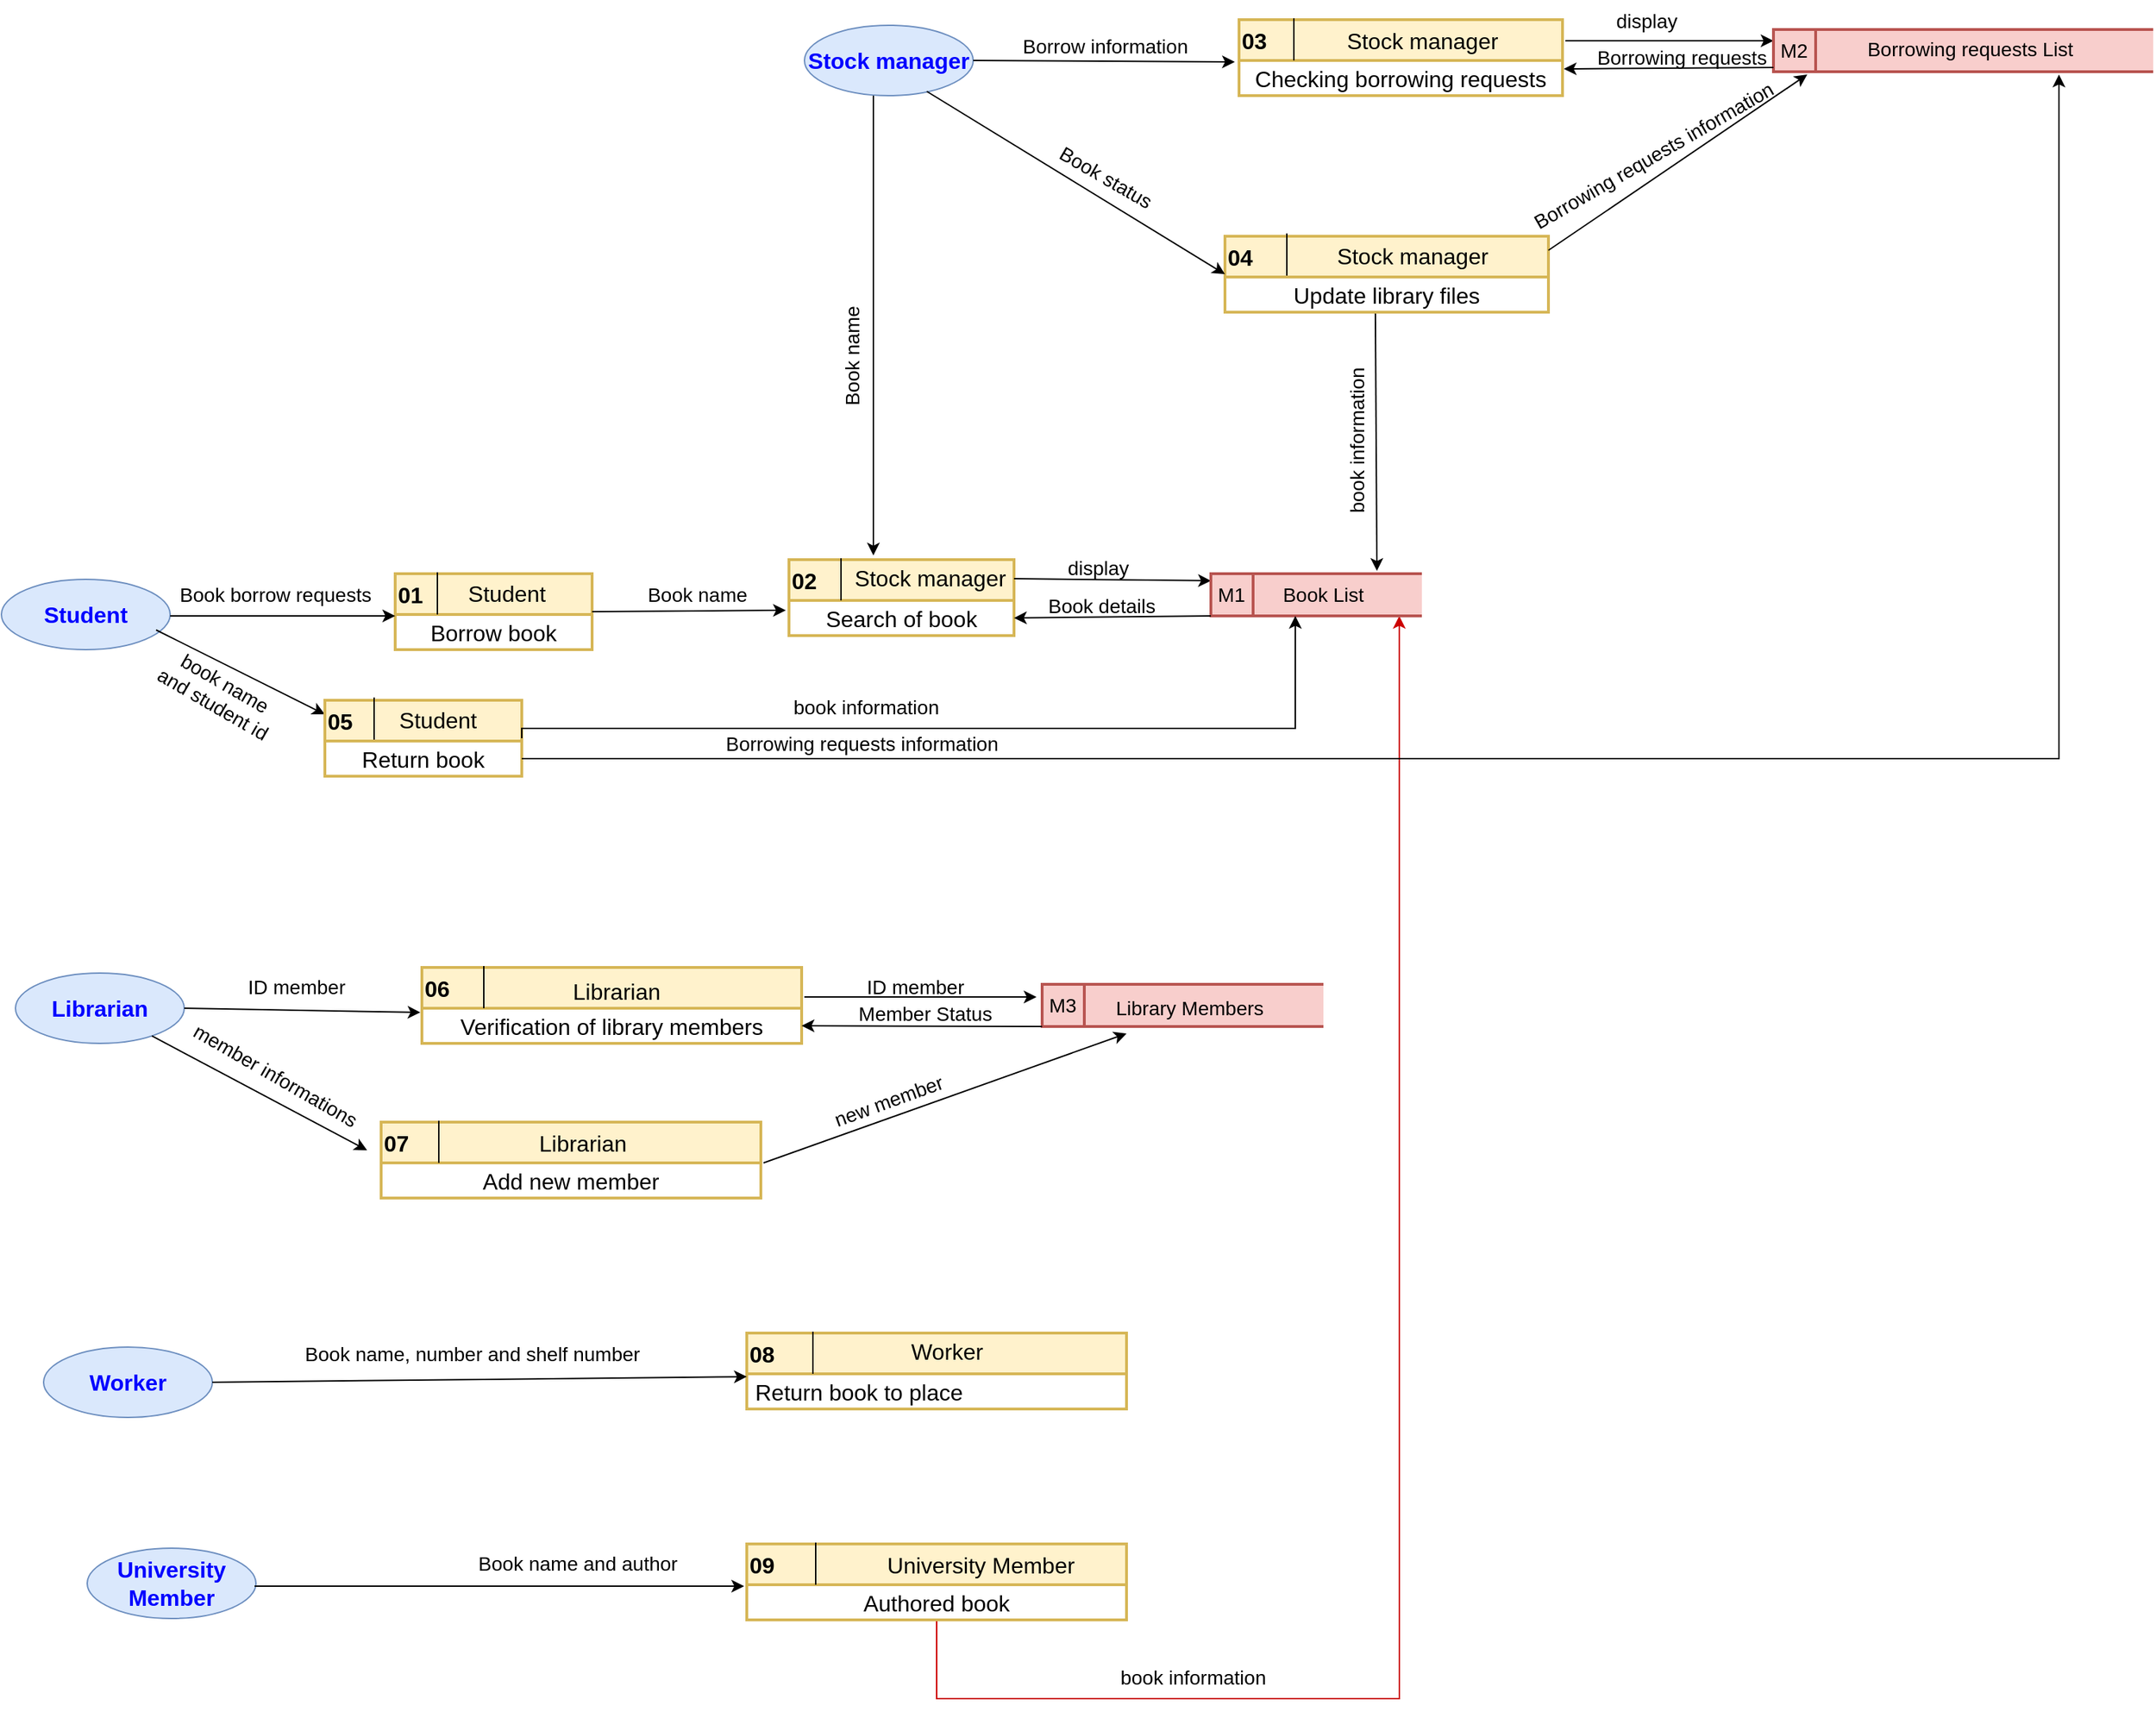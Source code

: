 <mxfile version="20.5.0" type="github">
  <diagram id="Cb4N7uoWFa2x06rsVJqx" name="Page-1">
    <mxGraphModel dx="1038" dy="1636" grid="1" gridSize="10" guides="1" tooltips="1" connect="1" arrows="1" fold="1" page="1" pageScale="1" pageWidth="850" pageHeight="1100" math="0" shadow="0">
      <root>
        <mxCell id="0" />
        <mxCell id="1" parent="0" />
        <mxCell id="afhZ0WOHf5EVJc9XDG2J-1" value="" style="endArrow=classic;html=1;rounded=0;fontSize=14;fontColor=#000000;exitX=0.5;exitY=1;exitDx=0;exitDy=0;entryX=0.893;entryY=1;entryDx=0;entryDy=0;entryPerimeter=0;edgeStyle=orthogonalEdgeStyle;strokeColor=#CC0000;" edge="1" parent="1" source="afhZ0WOHf5EVJc9XDG2J-70" target="afhZ0WOHf5EVJc9XDG2J-21">
          <mxGeometry width="50" height="50" relative="1" as="geometry">
            <mxPoint x="780" y="910" as="sourcePoint" />
            <mxPoint x="830" y="860" as="targetPoint" />
            <Array as="points">
              <mxPoint x="685" y="880" />
              <mxPoint x="1014" y="880" />
            </Array>
          </mxGeometry>
        </mxCell>
        <mxCell id="afhZ0WOHf5EVJc9XDG2J-2" value="&lt;b&gt;&lt;font style=&quot;font-size: 16px;&quot; color=&quot;#0000FF&quot;&gt;Student&lt;/font&gt;&lt;/b&gt;" style="ellipse;whiteSpace=wrap;html=1;fillColor=#dae8fc;strokeColor=#6c8ebf;" vertex="1" parent="1">
          <mxGeometry x="20" y="84" width="120" height="50" as="geometry" />
        </mxCell>
        <mxCell id="afhZ0WOHf5EVJc9XDG2J-3" value="&lt;b&gt;&lt;font style=&quot;font-size: 16px;&quot; color=&quot;#0000FF&quot;&gt;Stock manager&lt;/font&gt;&lt;/b&gt;" style="ellipse;whiteSpace=wrap;html=1;fillColor=#dae8fc;strokeColor=#6c8ebf;" vertex="1" parent="1">
          <mxGeometry x="591" y="-310" width="120" height="50" as="geometry" />
        </mxCell>
        <mxCell id="afhZ0WOHf5EVJc9XDG2J-4" value="&lt;b&gt;&lt;font style=&quot;font-size: 16px;&quot; color=&quot;#0000FF&quot;&gt;University Member&lt;/font&gt;&lt;/b&gt;" style="ellipse;whiteSpace=wrap;html=1;fillColor=#dae8fc;strokeColor=#6c8ebf;" vertex="1" parent="1">
          <mxGeometry x="81" y="773" width="120" height="50" as="geometry" />
        </mxCell>
        <mxCell id="afhZ0WOHf5EVJc9XDG2J-5" value="&lt;b&gt;&lt;font style=&quot;font-size: 16px;&quot; color=&quot;#0000FF&quot;&gt;Librarian&lt;/font&gt;&lt;/b&gt;" style="ellipse;whiteSpace=wrap;html=1;fillColor=#dae8fc;strokeColor=#6c8ebf;" vertex="1" parent="1">
          <mxGeometry x="30" y="364" width="120" height="50" as="geometry" />
        </mxCell>
        <mxCell id="afhZ0WOHf5EVJc9XDG2J-6" value="&lt;b&gt;&lt;font style=&quot;font-size: 16px;&quot; color=&quot;#0000FF&quot;&gt;Worker&lt;br&gt;&lt;/font&gt;&lt;/b&gt;" style="ellipse;whiteSpace=wrap;html=1;fillColor=#dae8fc;strokeColor=#6c8ebf;" vertex="1" parent="1">
          <mxGeometry x="50" y="630" width="120" height="50" as="geometry" />
        </mxCell>
        <mxCell id="afhZ0WOHf5EVJc9XDG2J-7" value="&lt;div align=&quot;left&quot;&gt;01&lt;/div&gt;" style="swimlane;fontStyle=1;align=left;verticalAlign=middle;childLayout=stackLayout;horizontal=1;startSize=29;horizontalStack=0;resizeParent=1;resizeParentMax=0;resizeLast=0;collapsible=0;marginBottom=0;html=1;fontSize=16;strokeWidth=2;fillColor=#fff2cc;strokeColor=#d6b656;" vertex="1" parent="1">
          <mxGeometry x="300" y="80" width="140" height="54" as="geometry" />
        </mxCell>
        <mxCell id="afhZ0WOHf5EVJc9XDG2J-8" value="&lt;div&gt;&lt;font color=&quot;#000000&quot;&gt;Borrow book&lt;/font&gt;&lt;/div&gt;" style="text;html=1;strokeColor=none;fillColor=none;align=center;verticalAlign=middle;spacingLeft=4;spacingRight=4;overflow=hidden;rotatable=0;points=[[0,0.5],[1,0.5]];portConstraint=eastwest;fontSize=16;fontColor=#0000FF;" vertex="1" parent="afhZ0WOHf5EVJc9XDG2J-7">
          <mxGeometry y="29" width="140" height="25" as="geometry" />
        </mxCell>
        <mxCell id="afhZ0WOHf5EVJc9XDG2J-9" value="" style="endArrow=classic;html=1;rounded=0;fontSize=16;fontColor=#0000FF;" edge="1" parent="1">
          <mxGeometry width="50" height="50" relative="1" as="geometry">
            <mxPoint x="140" y="110" as="sourcePoint" />
            <mxPoint x="300" y="110" as="targetPoint" />
          </mxGeometry>
        </mxCell>
        <mxCell id="afhZ0WOHf5EVJc9XDG2J-10" value="Book borrow requests" style="text;html=1;strokeColor=none;fillColor=none;align=center;verticalAlign=middle;whiteSpace=wrap;rounded=0;strokeWidth=2;fontSize=14;fontColor=#000000;" vertex="1" parent="1">
          <mxGeometry x="130" y="80" width="170" height="30" as="geometry" />
        </mxCell>
        <mxCell id="afhZ0WOHf5EVJc9XDG2J-11" value="" style="endArrow=classic;html=1;rounded=0;fontSize=14;fontColor=#000000;" edge="1" parent="1">
          <mxGeometry width="50" height="50" relative="1" as="geometry">
            <mxPoint x="130" y="120" as="sourcePoint" />
            <mxPoint x="250" y="180" as="targetPoint" />
          </mxGeometry>
        </mxCell>
        <mxCell id="afhZ0WOHf5EVJc9XDG2J-12" value="&lt;div align=&quot;left&quot;&gt;05&lt;/div&gt;" style="swimlane;fontStyle=1;align=left;verticalAlign=middle;childLayout=stackLayout;horizontal=1;startSize=29;horizontalStack=0;resizeParent=1;resizeParentMax=0;resizeLast=0;collapsible=0;marginBottom=0;html=1;fontSize=16;strokeWidth=2;fillColor=#fff2cc;strokeColor=#d6b656;" vertex="1" parent="1">
          <mxGeometry x="250" y="170" width="140" height="54" as="geometry" />
        </mxCell>
        <mxCell id="afhZ0WOHf5EVJc9XDG2J-13" value="&lt;div&gt;&lt;font color=&quot;#000000&quot;&gt;Return book&lt;/font&gt;&lt;/div&gt;" style="text;html=1;strokeColor=none;fillColor=none;align=center;verticalAlign=middle;spacingLeft=4;spacingRight=4;overflow=hidden;rotatable=0;points=[[0,0.5],[1,0.5]];portConstraint=eastwest;fontSize=16;fontColor=#0000FF;" vertex="1" parent="afhZ0WOHf5EVJc9XDG2J-12">
          <mxGeometry y="29" width="140" height="25" as="geometry" />
        </mxCell>
        <mxCell id="afhZ0WOHf5EVJc9XDG2J-14" value="&lt;div align=&quot;left&quot;&gt;02&lt;/div&gt;" style="swimlane;fontStyle=1;align=left;verticalAlign=middle;childLayout=stackLayout;horizontal=1;startSize=29;horizontalStack=0;resizeParent=1;resizeParentMax=0;resizeLast=0;collapsible=0;marginBottom=0;html=1;fontSize=16;strokeWidth=2;fillColor=#fff2cc;strokeColor=#d6b656;" vertex="1" parent="1">
          <mxGeometry x="580" y="70" width="160" height="54" as="geometry" />
        </mxCell>
        <mxCell id="afhZ0WOHf5EVJc9XDG2J-15" value="&lt;div&gt;&lt;font color=&quot;#000000&quot;&gt;Search of book&lt;/font&gt;&lt;/div&gt;" style="text;html=1;strokeColor=none;fillColor=none;align=center;verticalAlign=middle;spacingLeft=4;spacingRight=4;overflow=hidden;rotatable=0;points=[[0,0.5],[1,0.5]];portConstraint=eastwest;fontSize=16;fontColor=#0000FF;" vertex="1" parent="afhZ0WOHf5EVJc9XDG2J-14">
          <mxGeometry y="29" width="160" height="25" as="geometry" />
        </mxCell>
        <mxCell id="afhZ0WOHf5EVJc9XDG2J-16" value="" style="endArrow=classic;html=1;rounded=0;fontSize=14;fontColor=#000000;entryX=-0.014;entryY=0.28;entryDx=0;entryDy=0;exitX=1;exitY=0.5;exitDx=0;exitDy=0;entryPerimeter=0;" edge="1" parent="1" source="afhZ0WOHf5EVJc9XDG2J-7" target="afhZ0WOHf5EVJc9XDG2J-15">
          <mxGeometry width="50" height="50" relative="1" as="geometry">
            <mxPoint x="440" y="120" as="sourcePoint" />
            <mxPoint x="490" y="70" as="targetPoint" />
          </mxGeometry>
        </mxCell>
        <mxCell id="afhZ0WOHf5EVJc9XDG2J-17" value="Book name" style="text;html=1;strokeColor=none;fillColor=none;align=center;verticalAlign=middle;whiteSpace=wrap;rounded=0;strokeWidth=2;fontSize=14;fontColor=#000000;" vertex="1" parent="1">
          <mxGeometry x="470" y="80" width="90" height="30" as="geometry" />
        </mxCell>
        <mxCell id="afhZ0WOHf5EVJc9XDG2J-18" value="" style="endArrow=classic;html=1;rounded=0;fontSize=14;fontColor=#000000;entryX=0.2;entryY=-0.033;entryDx=0;entryDy=0;entryPerimeter=0;" edge="1" parent="1" target="afhZ0WOHf5EVJc9XDG2J-85">
          <mxGeometry width="50" height="50" relative="1" as="geometry">
            <mxPoint x="640" y="-260" as="sourcePoint" />
            <mxPoint x="480" y="-20" as="targetPoint" />
          </mxGeometry>
        </mxCell>
        <mxCell id="afhZ0WOHf5EVJc9XDG2J-19" value="" style="endArrow=classic;html=1;rounded=0;fontSize=14;fontColor=#000000;entryX=0;entryY=0.5;entryDx=0;entryDy=0;exitX=1;exitY=0.25;exitDx=0;exitDy=0;" edge="1" parent="1" source="afhZ0WOHf5EVJc9XDG2J-14">
          <mxGeometry width="50" height="50" relative="1" as="geometry">
            <mxPoint x="720" y="87" as="sourcePoint" />
            <mxPoint x="880" y="85" as="targetPoint" />
          </mxGeometry>
        </mxCell>
        <mxCell id="afhZ0WOHf5EVJc9XDG2J-20" value="Book name" style="text;html=1;strokeColor=none;fillColor=none;align=center;verticalAlign=middle;whiteSpace=wrap;rounded=0;strokeWidth=2;fontSize=14;fontColor=#000000;rotation=-90;" vertex="1" parent="1">
          <mxGeometry x="580" y="-90" width="90" height="30" as="geometry" />
        </mxCell>
        <mxCell id="afhZ0WOHf5EVJc9XDG2J-21" value="M1" style="html=1;dashed=0;whitespace=wrap;shape=mxgraph.dfd.dataStoreID;align=left;spacingLeft=3;points=[[0,0],[0.5,0],[1,0],[0,0.5],[1,0.5],[0,1],[0.5,1],[1,1]];strokeWidth=2;fontSize=14;fillColor=#f8cecc;strokeColor=#b85450;" vertex="1" parent="1">
          <mxGeometry x="880" y="80" width="150" height="30" as="geometry" />
        </mxCell>
        <mxCell id="afhZ0WOHf5EVJc9XDG2J-22" value="Book List" style="text;html=1;strokeColor=none;fillColor=none;align=center;verticalAlign=middle;whiteSpace=wrap;rounded=0;strokeWidth=2;fontSize=14;fontColor=#000000;" vertex="1" parent="1">
          <mxGeometry x="930" y="80" width="60" height="30" as="geometry" />
        </mxCell>
        <mxCell id="afhZ0WOHf5EVJc9XDG2J-23" value="display" style="text;html=1;strokeColor=none;fillColor=none;align=center;verticalAlign=middle;whiteSpace=wrap;rounded=0;strokeWidth=2;fontSize=14;fontColor=#000000;" vertex="1" parent="1">
          <mxGeometry x="770" y="61" width="60" height="30" as="geometry" />
        </mxCell>
        <mxCell id="afhZ0WOHf5EVJc9XDG2J-24" value="book name and student id" style="text;html=1;strokeColor=none;fillColor=none;align=center;verticalAlign=middle;whiteSpace=wrap;rounded=0;strokeWidth=2;fontSize=14;fontColor=#000000;rotation=30;" vertex="1" parent="1">
          <mxGeometry x="130" y="150" width="90" height="30" as="geometry" />
        </mxCell>
        <mxCell id="afhZ0WOHf5EVJc9XDG2J-25" value="&lt;div align=&quot;left&quot;&gt;03&lt;/div&gt;" style="swimlane;fontStyle=1;align=left;verticalAlign=middle;childLayout=stackLayout;horizontal=1;startSize=29;horizontalStack=0;resizeParent=1;resizeParentMax=0;resizeLast=0;collapsible=0;marginBottom=0;html=1;fontSize=16;strokeWidth=2;fillColor=#fff2cc;strokeColor=#d6b656;" vertex="1" parent="1">
          <mxGeometry x="900" y="-314" width="230" height="54" as="geometry" />
        </mxCell>
        <mxCell id="afhZ0WOHf5EVJc9XDG2J-26" value="&lt;font color=&quot;#000000&quot;&gt;Checking borrowing requests&lt;/font&gt;" style="text;html=1;strokeColor=none;fillColor=none;align=center;verticalAlign=middle;spacingLeft=4;spacingRight=4;overflow=hidden;rotatable=0;points=[[0,0.5],[1,0.5]];portConstraint=eastwest;fontSize=16;fontColor=#0000FF;" vertex="1" parent="afhZ0WOHf5EVJc9XDG2J-25">
          <mxGeometry y="29" width="230" height="25" as="geometry" />
        </mxCell>
        <mxCell id="afhZ0WOHf5EVJc9XDG2J-27" value="" style="endArrow=none;html=1;rounded=0;" edge="1" parent="afhZ0WOHf5EVJc9XDG2J-25">
          <mxGeometry width="50" height="50" relative="1" as="geometry">
            <mxPoint x="39" y="29" as="sourcePoint" />
            <mxPoint x="39" y="-1" as="targetPoint" />
          </mxGeometry>
        </mxCell>
        <mxCell id="afhZ0WOHf5EVJc9XDG2J-28" value="" style="endArrow=classic;html=1;rounded=0;fontSize=14;fontColor=#000000;entryX=-0.013;entryY=0.04;entryDx=0;entryDy=0;exitX=1;exitY=0.5;exitDx=0;exitDy=0;entryPerimeter=0;" edge="1" parent="1" source="afhZ0WOHf5EVJc9XDG2J-3" target="afhZ0WOHf5EVJc9XDG2J-26">
          <mxGeometry width="50" height="50" relative="1" as="geometry">
            <mxPoint x="790" y="-240" as="sourcePoint" />
            <mxPoint x="840" y="-290" as="targetPoint" />
          </mxGeometry>
        </mxCell>
        <mxCell id="afhZ0WOHf5EVJc9XDG2J-29" value="Borrow information" style="text;html=1;strokeColor=none;fillColor=none;align=center;verticalAlign=middle;whiteSpace=wrap;rounded=0;strokeWidth=2;fontSize=14;fontColor=#000000;" vertex="1" parent="1">
          <mxGeometry x="720" y="-310" width="170" height="30" as="geometry" />
        </mxCell>
        <mxCell id="afhZ0WOHf5EVJc9XDG2J-30" value="" style="endArrow=classic;html=1;fontFamily=Helvetica;fontSize=14;fontColor=#000000;align=center;strokeColor=default;" edge="1" parent="1">
          <mxGeometry width="50" height="50" relative="1" as="geometry">
            <mxPoint x="1132.07" y="-299" as="sourcePoint" />
            <mxPoint x="1280" y="-299" as="targetPoint" />
          </mxGeometry>
        </mxCell>
        <mxCell id="afhZ0WOHf5EVJc9XDG2J-31" value="display" style="text;html=1;strokeColor=none;fillColor=none;align=center;verticalAlign=middle;whiteSpace=wrap;rounded=0;strokeWidth=2;fontSize=14;fontColor=#000000;" vertex="1" parent="1">
          <mxGeometry x="1160" y="-328" width="60" height="30" as="geometry" />
        </mxCell>
        <mxCell id="afhZ0WOHf5EVJc9XDG2J-32" value="M2" style="html=1;dashed=0;whitespace=wrap;shape=mxgraph.dfd.dataStoreID;align=left;spacingLeft=3;points=[[0,0],[0.5,0],[1,0],[0,0.5],[1,0.5],[0,1],[0.5,1],[1,1]];strokeWidth=2;fontSize=14;fillColor=#f8cecc;strokeColor=#b85450;" vertex="1" parent="1">
          <mxGeometry x="1280" y="-307" width="270" height="30" as="geometry" />
        </mxCell>
        <mxCell id="afhZ0WOHf5EVJc9XDG2J-33" value="&lt;font color=&quot;#000000&quot;&gt;Borrowing requests &lt;/font&gt;List" style="text;html=1;strokeColor=none;fillColor=none;align=center;verticalAlign=middle;whiteSpace=wrap;rounded=0;strokeWidth=2;fontSize=14;fontColor=#000000;" vertex="1" parent="1">
          <mxGeometry x="1330" y="-308" width="180" height="30" as="geometry" />
        </mxCell>
        <mxCell id="afhZ0WOHf5EVJc9XDG2J-34" value="&lt;div align=&quot;left&quot;&gt;04&lt;/div&gt;" style="swimlane;fontStyle=1;align=left;verticalAlign=middle;childLayout=stackLayout;horizontal=1;startSize=29;horizontalStack=0;resizeParent=1;resizeParentMax=0;resizeLast=0;collapsible=0;marginBottom=0;html=1;fontSize=16;strokeWidth=2;fillColor=#fff2cc;strokeColor=#d6b656;" vertex="1" parent="1">
          <mxGeometry x="890" y="-160" width="230" height="54" as="geometry" />
        </mxCell>
        <mxCell id="afhZ0WOHf5EVJc9XDG2J-35" value="&lt;font color=&quot;#000000&quot;&gt;Update library files&lt;/font&gt;" style="text;html=1;strokeColor=none;fillColor=none;align=center;verticalAlign=middle;spacingLeft=4;spacingRight=4;overflow=hidden;rotatable=0;points=[[0,0.5],[1,0.5]];portConstraint=eastwest;fontSize=16;fontColor=#0000FF;" vertex="1" parent="afhZ0WOHf5EVJc9XDG2J-34">
          <mxGeometry y="29" width="230" height="25" as="geometry" />
        </mxCell>
        <mxCell id="afhZ0WOHf5EVJc9XDG2J-36" value="" style="endArrow=classic;html=1;rounded=0;fontSize=14;fontColor=#000000;entryX=0;entryY=0.5;entryDx=0;entryDy=0;exitX=0.725;exitY=0.94;exitDx=0;exitDy=0;exitPerimeter=0;" edge="1" parent="1" source="afhZ0WOHf5EVJc9XDG2J-3" target="afhZ0WOHf5EVJc9XDG2J-34">
          <mxGeometry width="50" height="50" relative="1" as="geometry">
            <mxPoint x="780" y="-170" as="sourcePoint" />
            <mxPoint x="830" y="-220" as="targetPoint" />
          </mxGeometry>
        </mxCell>
        <mxCell id="afhZ0WOHf5EVJc9XDG2J-37" value="Book status " style="text;html=1;strokeColor=none;fillColor=none;align=center;verticalAlign=middle;whiteSpace=wrap;rounded=0;strokeWidth=2;fontSize=14;fontColor=#000000;rotation=30;" vertex="1" parent="1">
          <mxGeometry x="735.5" y="-217" width="139" height="30" as="geometry" />
        </mxCell>
        <mxCell id="afhZ0WOHf5EVJc9XDG2J-38" value="" style="endArrow=classic;html=1;rounded=0;fontSize=14;fontColor=#000000;entryX=0.089;entryY=1.067;entryDx=0;entryDy=0;entryPerimeter=0;" edge="1" parent="1" target="afhZ0WOHf5EVJc9XDG2J-32">
          <mxGeometry width="50" height="50" relative="1" as="geometry">
            <mxPoint x="1120" y="-150" as="sourcePoint" />
            <mxPoint x="1170" y="-200" as="targetPoint" />
          </mxGeometry>
        </mxCell>
        <mxCell id="afhZ0WOHf5EVJc9XDG2J-39" value="" style="endArrow=classic;html=1;rounded=0;fontSize=14;fontColor=#000000;exitX=0.465;exitY=1.04;exitDx=0;exitDy=0;exitPerimeter=0;entryX=0.787;entryY=-0.067;entryDx=0;entryDy=0;entryPerimeter=0;" edge="1" parent="1" source="afhZ0WOHf5EVJc9XDG2J-35" target="afhZ0WOHf5EVJc9XDG2J-21">
          <mxGeometry width="50" height="50" relative="1" as="geometry">
            <mxPoint x="840" as="sourcePoint" />
            <mxPoint x="890" y="-50" as="targetPoint" />
          </mxGeometry>
        </mxCell>
        <mxCell id="afhZ0WOHf5EVJc9XDG2J-40" value="&lt;font color=&quot;#000000&quot;&gt;Borrowing requests &lt;/font&gt;information " style="text;html=1;strokeColor=none;fillColor=none;align=center;verticalAlign=middle;whiteSpace=wrap;rounded=0;strokeWidth=2;fontSize=14;fontColor=#000000;rotation=-30;" vertex="1" parent="1">
          <mxGeometry x="1095.5" y="-237" width="197.5" height="40" as="geometry" />
        </mxCell>
        <mxCell id="afhZ0WOHf5EVJc9XDG2J-41" value="book information " style="text;html=1;strokeColor=none;fillColor=none;align=center;verticalAlign=middle;whiteSpace=wrap;rounded=0;strokeWidth=2;fontSize=14;fontColor=#000000;rotation=0;" vertex="1" parent="1">
          <mxGeometry x="570" y="160" width="130" height="30" as="geometry" />
        </mxCell>
        <mxCell id="afhZ0WOHf5EVJc9XDG2J-42" value="" style="endArrow=classic;html=1;rounded=0;fontSize=14;fontColor=#000000;entryX=1.004;entryY=0.24;entryDx=0;entryDy=0;entryPerimeter=0;" edge="1" parent="1" target="afhZ0WOHf5EVJc9XDG2J-26">
          <mxGeometry width="50" height="50" relative="1" as="geometry">
            <mxPoint x="1280" y="-280" as="sourcePoint" />
            <mxPoint x="1190" y="-270" as="targetPoint" />
          </mxGeometry>
        </mxCell>
        <mxCell id="afhZ0WOHf5EVJc9XDG2J-43" value="&lt;font color=&quot;#000000&quot;&gt;Borrowing request&lt;/font&gt;s" style="text;html=1;strokeColor=none;fillColor=none;align=center;verticalAlign=middle;whiteSpace=wrap;rounded=0;strokeWidth=2;fontSize=14;fontColor=#000000;" vertex="1" parent="1">
          <mxGeometry x="1140" y="-302" width="150" height="30" as="geometry" />
        </mxCell>
        <mxCell id="afhZ0WOHf5EVJc9XDG2J-44" value="" style="endArrow=classic;html=1;rounded=0;fontSize=14;fontColor=#000000;exitX=0;exitY=1;exitDx=0;exitDy=0;entryX=1;entryY=0.5;entryDx=0;entryDy=0;" edge="1" parent="1" source="afhZ0WOHf5EVJc9XDG2J-21" target="afhZ0WOHf5EVJc9XDG2J-15">
          <mxGeometry width="50" height="50" relative="1" as="geometry">
            <mxPoint x="750" y="180" as="sourcePoint" />
            <mxPoint x="800" y="130" as="targetPoint" />
          </mxGeometry>
        </mxCell>
        <mxCell id="afhZ0WOHf5EVJc9XDG2J-45" value="Book details" style="text;html=1;strokeColor=none;fillColor=none;align=center;verticalAlign=middle;whiteSpace=wrap;rounded=0;strokeWidth=2;fontSize=14;fontColor=#000000;" vertex="1" parent="1">
          <mxGeometry x="760" y="88" width="85" height="30" as="geometry" />
        </mxCell>
        <mxCell id="afhZ0WOHf5EVJc9XDG2J-46" value="" style="endArrow=classic;html=1;rounded=0;fontSize=14;fontColor=#000000;entryX=0.167;entryY=1;entryDx=0;entryDy=0;entryPerimeter=0;exitX=1;exitY=0.5;exitDx=0;exitDy=0;edgeStyle=orthogonalEdgeStyle;" edge="1" parent="1" source="afhZ0WOHf5EVJc9XDG2J-12" target="afhZ0WOHf5EVJc9XDG2J-22">
          <mxGeometry width="50" height="50" relative="1" as="geometry">
            <mxPoint x="400" y="230" as="sourcePoint" />
            <mxPoint x="940" y="120" as="targetPoint" />
            <Array as="points">
              <mxPoint x="390" y="190" />
              <mxPoint x="940" y="190" />
            </Array>
          </mxGeometry>
        </mxCell>
        <mxCell id="afhZ0WOHf5EVJc9XDG2J-47" value="book information " style="text;html=1;strokeColor=none;fillColor=none;align=center;verticalAlign=middle;whiteSpace=wrap;rounded=0;strokeWidth=2;fontSize=14;fontColor=#000000;rotation=-90;" vertex="1" parent="1">
          <mxGeometry x="919" y="-30" width="130" height="30" as="geometry" />
        </mxCell>
        <mxCell id="afhZ0WOHf5EVJc9XDG2J-48" value="" style="endArrow=classic;html=1;rounded=0;fontSize=14;fontColor=#000000;entryX=0.85;entryY=1.1;entryDx=0;entryDy=0;entryPerimeter=0;exitX=1;exitY=0.5;exitDx=0;exitDy=0;edgeStyle=orthogonalEdgeStyle;" edge="1" parent="1" source="afhZ0WOHf5EVJc9XDG2J-13" target="afhZ0WOHf5EVJc9XDG2J-33">
          <mxGeometry width="50" height="50" relative="1" as="geometry">
            <mxPoint x="560" y="290" as="sourcePoint" />
            <mxPoint x="610" y="240" as="targetPoint" />
          </mxGeometry>
        </mxCell>
        <mxCell id="afhZ0WOHf5EVJc9XDG2J-49" value="&lt;font color=&quot;#000000&quot;&gt;Borrowing requests &lt;/font&gt;information " style="text;html=1;strokeColor=none;fillColor=none;align=center;verticalAlign=middle;whiteSpace=wrap;rounded=0;strokeWidth=2;fontSize=14;fontColor=#000000;rotation=0;" vertex="1" parent="1">
          <mxGeometry x="447" y="186" width="370" height="30" as="geometry" />
        </mxCell>
        <mxCell id="afhZ0WOHf5EVJc9XDG2J-50" value="&lt;div align=&quot;left&quot;&gt;06&lt;/div&gt;" style="swimlane;fontStyle=1;align=left;verticalAlign=middle;childLayout=stackLayout;horizontal=1;startSize=29;horizontalStack=0;resizeParent=1;resizeParentMax=0;resizeLast=0;collapsible=0;marginBottom=0;html=1;fontSize=16;strokeWidth=2;fillColor=#fff2cc;strokeColor=#d6b656;" vertex="1" parent="1">
          <mxGeometry x="319" y="360" width="270" height="54" as="geometry" />
        </mxCell>
        <mxCell id="afhZ0WOHf5EVJc9XDG2J-51" value="&lt;font color=&quot;#000000&quot;&gt;Verification of library members&lt;/font&gt;" style="text;html=1;strokeColor=none;fillColor=none;align=center;verticalAlign=middle;spacingLeft=4;spacingRight=4;overflow=hidden;rotatable=0;points=[[0,0.5],[1,0.5]];portConstraint=eastwest;fontSize=16;fontColor=#0000FF;" vertex="1" parent="afhZ0WOHf5EVJc9XDG2J-50">
          <mxGeometry y="29" width="270" height="25" as="geometry" />
        </mxCell>
        <mxCell id="afhZ0WOHf5EVJc9XDG2J-52" value="" style="endArrow=classic;html=1;rounded=0;fontSize=14;fontColor=#000000;exitX=1;exitY=0.5;exitDx=0;exitDy=0;entryX=-0.004;entryY=0.12;entryDx=0;entryDy=0;entryPerimeter=0;" edge="1" parent="1" source="afhZ0WOHf5EVJc9XDG2J-5" target="afhZ0WOHf5EVJc9XDG2J-51">
          <mxGeometry width="50" height="50" relative="1" as="geometry">
            <mxPoint x="190" y="410" as="sourcePoint" />
            <mxPoint x="310" y="390" as="targetPoint" />
          </mxGeometry>
        </mxCell>
        <mxCell id="afhZ0WOHf5EVJc9XDG2J-53" value="&lt;font color=&quot;#000000&quot;&gt;ID member&lt;/font&gt;" style="text;html=1;strokeColor=none;fillColor=none;align=center;verticalAlign=middle;whiteSpace=wrap;rounded=0;strokeWidth=2;fontSize=14;fontColor=#000000;" vertex="1" parent="1">
          <mxGeometry x="170" y="359" width="120" height="30" as="geometry" />
        </mxCell>
        <mxCell id="afhZ0WOHf5EVJc9XDG2J-54" value="&lt;div align=&quot;left&quot;&gt;M3&lt;/div&gt;" style="html=1;dashed=0;whitespace=wrap;shape=mxgraph.dfd.dataStoreID;align=left;spacingLeft=3;points=[[0,0],[0.5,0],[1,0],[0,0.5],[1,0.5],[0,1],[0.5,1],[1,1]];strokeWidth=2;fontSize=14;fillColor=#f8cecc;strokeColor=#b85450;" vertex="1" parent="1">
          <mxGeometry x="760" y="372" width="200" height="30" as="geometry" />
        </mxCell>
        <mxCell id="afhZ0WOHf5EVJc9XDG2J-55" value="&lt;font color=&quot;#000000&quot;&gt;Library Members&lt;/font&gt;" style="text;html=1;strokeColor=none;fillColor=none;align=center;verticalAlign=middle;whiteSpace=wrap;rounded=0;strokeWidth=2;fontSize=14;fontColor=#000000;" vertex="1" parent="1">
          <mxGeometry x="790" y="374" width="150" height="30" as="geometry" />
        </mxCell>
        <mxCell id="afhZ0WOHf5EVJc9XDG2J-56" value="" style="endArrow=classic;html=1;rounded=0;fontSize=14;fontColor=#000000;entryX=-0.02;entryY=0.3;entryDx=0;entryDy=0;entryPerimeter=0;exitX=1.007;exitY=0.389;exitDx=0;exitDy=0;exitPerimeter=0;" edge="1" parent="1" source="afhZ0WOHf5EVJc9XDG2J-50" target="afhZ0WOHf5EVJc9XDG2J-54">
          <mxGeometry width="50" height="50" relative="1" as="geometry">
            <mxPoint x="650" y="420" as="sourcePoint" />
            <mxPoint x="700" y="370" as="targetPoint" />
          </mxGeometry>
        </mxCell>
        <mxCell id="afhZ0WOHf5EVJc9XDG2J-57" value="&lt;font color=&quot;#000000&quot;&gt;ID member&lt;/font&gt;" style="text;html=1;strokeColor=none;fillColor=none;align=center;verticalAlign=middle;whiteSpace=wrap;rounded=0;strokeWidth=2;fontSize=14;fontColor=#000000;" vertex="1" parent="1">
          <mxGeometry x="610" y="359" width="120" height="30" as="geometry" />
        </mxCell>
        <mxCell id="afhZ0WOHf5EVJc9XDG2J-58" value="" style="endArrow=classic;html=1;rounded=0;fontSize=14;fontColor=#000000;exitX=0;exitY=1;exitDx=0;exitDy=0;entryX=1;entryY=0.5;entryDx=0;entryDy=0;" edge="1" parent="1" source="afhZ0WOHf5EVJc9XDG2J-54" target="afhZ0WOHf5EVJc9XDG2J-51">
          <mxGeometry width="50" height="50" relative="1" as="geometry">
            <mxPoint x="630" y="470" as="sourcePoint" />
            <mxPoint x="680" y="420" as="targetPoint" />
          </mxGeometry>
        </mxCell>
        <mxCell id="afhZ0WOHf5EVJc9XDG2J-59" value="Member Status" style="text;html=1;strokeColor=none;fillColor=none;align=center;verticalAlign=middle;whiteSpace=wrap;rounded=0;strokeWidth=2;fontSize=14;fontColor=#000000;" vertex="1" parent="1">
          <mxGeometry x="572" y="378" width="210" height="30" as="geometry" />
        </mxCell>
        <mxCell id="afhZ0WOHf5EVJc9XDG2J-60" value="" style="endArrow=classic;html=1;rounded=0;fontSize=14;fontColor=#000000;" edge="1" parent="1" source="afhZ0WOHf5EVJc9XDG2J-5">
          <mxGeometry width="50" height="50" relative="1" as="geometry">
            <mxPoint x="230" y="520" as="sourcePoint" />
            <mxPoint x="280" y="490" as="targetPoint" />
          </mxGeometry>
        </mxCell>
        <mxCell id="afhZ0WOHf5EVJc9XDG2J-61" value="member informations" style="text;html=1;strokeColor=none;fillColor=none;align=center;verticalAlign=middle;whiteSpace=wrap;rounded=0;strokeWidth=2;fontSize=14;fontColor=#000000;rotation=30;" vertex="1" parent="1">
          <mxGeometry x="130" y="422" width="170" height="30" as="geometry" />
        </mxCell>
        <mxCell id="afhZ0WOHf5EVJc9XDG2J-62" value="&lt;div align=&quot;left&quot;&gt;07&lt;/div&gt;" style="swimlane;fontStyle=1;align=left;verticalAlign=middle;childLayout=stackLayout;horizontal=1;startSize=29;horizontalStack=0;resizeParent=1;resizeParentMax=0;resizeLast=0;collapsible=0;marginBottom=0;html=1;fontSize=16;strokeWidth=2;fillColor=#fff2cc;strokeColor=#d6b656;" vertex="1" parent="1">
          <mxGeometry x="290" y="470" width="270" height="54" as="geometry" />
        </mxCell>
        <mxCell id="afhZ0WOHf5EVJc9XDG2J-63" value="&lt;font color=&quot;#000000&quot;&gt;Add new member&lt;/font&gt;" style="text;html=1;strokeColor=none;fillColor=none;align=center;verticalAlign=middle;spacingLeft=4;spacingRight=4;overflow=hidden;rotatable=0;points=[[0,0.5],[1,0.5]];portConstraint=eastwest;fontSize=16;fontColor=#0000FF;" vertex="1" parent="afhZ0WOHf5EVJc9XDG2J-62">
          <mxGeometry y="29" width="270" height="25" as="geometry" />
        </mxCell>
        <mxCell id="afhZ0WOHf5EVJc9XDG2J-64" value="" style="endArrow=classic;html=1;rounded=0;fontSize=14;fontColor=#000000;entryX=0.2;entryY=1.1;entryDx=0;entryDy=0;entryPerimeter=0;exitX=1.007;exitY=0;exitDx=0;exitDy=0;exitPerimeter=0;" edge="1" parent="1" source="afhZ0WOHf5EVJc9XDG2J-63" target="afhZ0WOHf5EVJc9XDG2J-55">
          <mxGeometry width="50" height="50" relative="1" as="geometry">
            <mxPoint x="570" y="520" as="sourcePoint" />
            <mxPoint x="620" y="470" as="targetPoint" />
          </mxGeometry>
        </mxCell>
        <mxCell id="afhZ0WOHf5EVJc9XDG2J-65" value="&lt;font color=&quot;#000000&quot;&gt;new member&lt;/font&gt;" style="text;html=1;strokeColor=none;fillColor=none;align=center;verticalAlign=middle;whiteSpace=wrap;rounded=0;strokeWidth=2;fontSize=14;fontColor=#000000;rotation=-20;" vertex="1" parent="1">
          <mxGeometry x="554" y="440" width="194" height="30" as="geometry" />
        </mxCell>
        <mxCell id="afhZ0WOHf5EVJc9XDG2J-66" value="&lt;div align=&quot;left&quot;&gt;08&lt;/div&gt;" style="swimlane;fontStyle=1;align=left;verticalAlign=middle;childLayout=stackLayout;horizontal=1;startSize=29;horizontalStack=0;resizeParent=1;resizeParentMax=0;resizeLast=0;collapsible=0;marginBottom=0;html=1;fontSize=16;strokeWidth=2;fillColor=#fff2cc;strokeColor=#d6b656;" vertex="1" parent="1">
          <mxGeometry x="550" y="620" width="270" height="54" as="geometry" />
        </mxCell>
        <mxCell id="afhZ0WOHf5EVJc9XDG2J-67" value="&lt;font color=&quot;#000000&quot;&gt;Return book to place&lt;/font&gt;" style="text;html=1;strokeColor=none;fillColor=none;align=left;verticalAlign=middle;spacingLeft=4;spacingRight=4;overflow=hidden;rotatable=0;points=[[0,0.5],[1,0.5]];portConstraint=eastwest;fontSize=16;fontColor=#0000FF;" vertex="1" parent="afhZ0WOHf5EVJc9XDG2J-66">
          <mxGeometry y="29" width="270" height="25" as="geometry" />
        </mxCell>
        <mxCell id="afhZ0WOHf5EVJc9XDG2J-68" value="" style="endArrow=classic;html=1;rounded=0;fontSize=14;fontColor=#000000;entryX=0;entryY=0.08;entryDx=0;entryDy=0;entryPerimeter=0;exitX=1;exitY=0.5;exitDx=0;exitDy=0;" edge="1" parent="1" source="afhZ0WOHf5EVJc9XDG2J-6" target="afhZ0WOHf5EVJc9XDG2J-67">
          <mxGeometry width="50" height="50" relative="1" as="geometry">
            <mxPoint x="180" y="690" as="sourcePoint" />
            <mxPoint x="230" y="640" as="targetPoint" />
          </mxGeometry>
        </mxCell>
        <mxCell id="afhZ0WOHf5EVJc9XDG2J-69" value="Book name, number and shelf number" style="text;html=1;strokeColor=none;fillColor=none;align=center;verticalAlign=middle;whiteSpace=wrap;rounded=0;strokeWidth=2;fontSize=14;fontColor=#000000;" vertex="1" parent="1">
          <mxGeometry x="210" y="620" width="290" height="30" as="geometry" />
        </mxCell>
        <mxCell id="afhZ0WOHf5EVJc9XDG2J-70" value="&lt;div align=&quot;left&quot;&gt;09&lt;/div&gt;" style="swimlane;fontStyle=1;align=left;verticalAlign=middle;childLayout=stackLayout;horizontal=1;startSize=29;horizontalStack=0;resizeParent=1;resizeParentMax=0;resizeLast=0;collapsible=0;marginBottom=0;html=1;fontSize=16;strokeWidth=2;fillColor=#fff2cc;strokeColor=#d6b656;" vertex="1" parent="1">
          <mxGeometry x="550" y="770" width="270" height="54" as="geometry" />
        </mxCell>
        <mxCell id="afhZ0WOHf5EVJc9XDG2J-71" value="&lt;font color=&quot;#000000&quot;&gt;Authored book&lt;/font&gt;" style="text;html=1;strokeColor=none;fillColor=none;align=center;verticalAlign=middle;spacingLeft=4;spacingRight=4;overflow=hidden;rotatable=0;points=[[0,0.5],[1,0.5]];portConstraint=eastwest;fontSize=16;fontColor=#0000FF;" vertex="1" parent="afhZ0WOHf5EVJc9XDG2J-70">
          <mxGeometry y="29" width="270" height="25" as="geometry" />
        </mxCell>
        <mxCell id="afhZ0WOHf5EVJc9XDG2J-72" value="" style="endArrow=classic;html=1;rounded=0;fontSize=14;fontColor=#000000;entryX=-0.007;entryY=0.04;entryDx=0;entryDy=0;entryPerimeter=0;" edge="1" parent="1" target="afhZ0WOHf5EVJc9XDG2J-71">
          <mxGeometry width="50" height="50" relative="1" as="geometry">
            <mxPoint x="200" y="800" as="sourcePoint" />
            <mxPoint x="420" y="800" as="targetPoint" />
          </mxGeometry>
        </mxCell>
        <mxCell id="afhZ0WOHf5EVJc9XDG2J-73" value="Book name and author" style="text;html=1;strokeColor=none;fillColor=none;align=center;verticalAlign=middle;whiteSpace=wrap;rounded=0;strokeWidth=2;fontSize=14;fontColor=#000000;" vertex="1" parent="1">
          <mxGeometry x="340" y="769" width="180" height="30" as="geometry" />
        </mxCell>
        <mxCell id="afhZ0WOHf5EVJc9XDG2J-74" value="book information " style="text;html=1;strokeColor=none;fillColor=none;align=center;verticalAlign=middle;whiteSpace=wrap;rounded=0;strokeWidth=2;fontSize=14;fontColor=#000000;" vertex="1" parent="1">
          <mxGeometry x="790" y="850" width="155" height="30" as="geometry" />
        </mxCell>
        <mxCell id="afhZ0WOHf5EVJc9XDG2J-75" value="" style="endArrow=none;html=1;rounded=0;" edge="1" parent="1">
          <mxGeometry width="50" height="50" relative="1" as="geometry">
            <mxPoint x="934" y="-132" as="sourcePoint" />
            <mxPoint x="934" y="-162" as="targetPoint" />
          </mxGeometry>
        </mxCell>
        <mxCell id="afhZ0WOHf5EVJc9XDG2J-76" value="" style="endArrow=none;html=1;rounded=0;" edge="1" parent="1">
          <mxGeometry width="50" height="50" relative="1" as="geometry">
            <mxPoint x="363" y="389" as="sourcePoint" />
            <mxPoint x="363" y="359" as="targetPoint" />
          </mxGeometry>
        </mxCell>
        <mxCell id="afhZ0WOHf5EVJc9XDG2J-77" value="" style="endArrow=none;html=1;rounded=0;" edge="1" parent="1">
          <mxGeometry width="50" height="50" relative="1" as="geometry">
            <mxPoint x="331" y="499" as="sourcePoint" />
            <mxPoint x="331" y="469" as="targetPoint" />
          </mxGeometry>
        </mxCell>
        <mxCell id="afhZ0WOHf5EVJc9XDG2J-78" value="" style="endArrow=none;html=1;rounded=0;" edge="1" parent="1">
          <mxGeometry width="50" height="50" relative="1" as="geometry">
            <mxPoint x="597" y="649" as="sourcePoint" />
            <mxPoint x="597" y="619" as="targetPoint" />
          </mxGeometry>
        </mxCell>
        <mxCell id="afhZ0WOHf5EVJc9XDG2J-79" value="" style="endArrow=none;html=1;rounded=0;" edge="1" parent="1">
          <mxGeometry width="50" height="50" relative="1" as="geometry">
            <mxPoint x="599" y="799" as="sourcePoint" />
            <mxPoint x="599" y="769" as="targetPoint" />
          </mxGeometry>
        </mxCell>
        <mxCell id="afhZ0WOHf5EVJc9XDG2J-80" value="" style="endArrow=none;html=1;rounded=0;" edge="1" parent="1">
          <mxGeometry width="50" height="50" relative="1" as="geometry">
            <mxPoint x="285" y="198" as="sourcePoint" />
            <mxPoint x="285" y="168" as="targetPoint" />
          </mxGeometry>
        </mxCell>
        <mxCell id="afhZ0WOHf5EVJc9XDG2J-81" value="" style="endArrow=none;html=1;rounded=0;" edge="1" parent="1">
          <mxGeometry width="50" height="50" relative="1" as="geometry">
            <mxPoint x="617" y="99" as="sourcePoint" />
            <mxPoint x="617" y="69" as="targetPoint" />
          </mxGeometry>
        </mxCell>
        <mxCell id="afhZ0WOHf5EVJc9XDG2J-82" value="" style="endArrow=none;html=1;rounded=0;" edge="1" parent="1">
          <mxGeometry width="50" height="50" relative="1" as="geometry">
            <mxPoint x="330" y="109" as="sourcePoint" />
            <mxPoint x="330" y="79" as="targetPoint" />
          </mxGeometry>
        </mxCell>
        <mxCell id="afhZ0WOHf5EVJc9XDG2J-83" value="&lt;font style=&quot;font-size: 16px;&quot;&gt;Stock manager&lt;/font&gt;" style="text;html=1;strokeColor=none;fillColor=none;align=center;verticalAlign=middle;whiteSpace=wrap;rounded=0;" vertex="1" parent="1">
          <mxGeometry x="963" y="-314" width="135" height="30" as="geometry" />
        </mxCell>
        <mxCell id="afhZ0WOHf5EVJc9XDG2J-84" value="&lt;font style=&quot;font-size: 16px;&quot;&gt;Stock manager&lt;/font&gt;" style="text;html=1;strokeColor=none;fillColor=none;align=center;verticalAlign=middle;whiteSpace=wrap;rounded=0;" vertex="1" parent="1">
          <mxGeometry x="956" y="-161" width="135" height="30" as="geometry" />
        </mxCell>
        <mxCell id="afhZ0WOHf5EVJc9XDG2J-85" value="&lt;font style=&quot;font-size: 16px;&quot;&gt;Stock manager&lt;/font&gt;" style="text;html=1;strokeColor=none;fillColor=none;align=center;verticalAlign=middle;whiteSpace=wrap;rounded=0;" vertex="1" parent="1">
          <mxGeometry x="613" y="68" width="135" height="30" as="geometry" />
        </mxCell>
        <mxCell id="afhZ0WOHf5EVJc9XDG2J-86" value="&lt;font style=&quot;font-size: 16px;&quot;&gt;Student&lt;br&gt;&lt;/font&gt;" style="text;html=1;strokeColor=none;fillColor=none;align=center;verticalAlign=middle;whiteSpace=wrap;rounded=0;" vertex="1" parent="1">
          <mxGeometry x="312" y="79" width="135" height="30" as="geometry" />
        </mxCell>
        <mxCell id="afhZ0WOHf5EVJc9XDG2J-87" value="&lt;font style=&quot;font-size: 16px;&quot;&gt;Student&lt;br&gt;&lt;/font&gt;" style="text;html=1;strokeColor=none;fillColor=none;align=center;verticalAlign=middle;whiteSpace=wrap;rounded=0;" vertex="1" parent="1">
          <mxGeometry x="263" y="169" width="135" height="30" as="geometry" />
        </mxCell>
        <mxCell id="afhZ0WOHf5EVJc9XDG2J-88" value="&lt;font style=&quot;font-size: 16px;&quot;&gt;Librarian&lt;/font&gt;" style="text;html=1;strokeColor=none;fillColor=none;align=center;verticalAlign=middle;whiteSpace=wrap;rounded=0;" vertex="1" parent="1">
          <mxGeometry x="390" y="362" width="135" height="30" as="geometry" />
        </mxCell>
        <mxCell id="afhZ0WOHf5EVJc9XDG2J-89" value="&lt;font style=&quot;font-size: 16px;&quot;&gt;Librarian&lt;/font&gt;" style="text;html=1;strokeColor=none;fillColor=none;align=center;verticalAlign=middle;whiteSpace=wrap;rounded=0;" vertex="1" parent="1">
          <mxGeometry x="366" y="470" width="135" height="30" as="geometry" />
        </mxCell>
        <mxCell id="afhZ0WOHf5EVJc9XDG2J-90" value="&lt;font style=&quot;font-size: 16px;&quot;&gt;Worker&lt;/font&gt;" style="text;html=1;strokeColor=none;fillColor=none;align=center;verticalAlign=middle;whiteSpace=wrap;rounded=0;" vertex="1" parent="1">
          <mxGeometry x="625" y="618" width="135" height="30" as="geometry" />
        </mxCell>
        <mxCell id="afhZ0WOHf5EVJc9XDG2J-91" value="&lt;font style=&quot;font-size: 16px;&quot;&gt;University Member&lt;/font&gt;" style="text;html=1;strokeColor=none;fillColor=none;align=center;verticalAlign=middle;whiteSpace=wrap;rounded=0;" vertex="1" parent="1">
          <mxGeometry x="589" y="770" width="255" height="30" as="geometry" />
        </mxCell>
      </root>
    </mxGraphModel>
  </diagram>
</mxfile>
